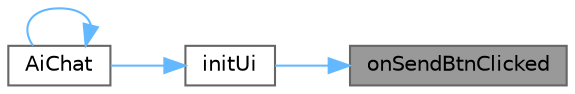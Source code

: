 digraph "onSendBtnClicked"
{
 // LATEX_PDF_SIZE
  bgcolor="transparent";
  edge [fontname=Helvetica,fontsize=10,labelfontname=Helvetica,labelfontsize=10];
  node [fontname=Helvetica,fontsize=10,shape=box,height=0.2,width=0.4];
  rankdir="RL";
  Node1 [id="Node000001",label="onSendBtnClicked",height=0.2,width=0.4,color="gray40", fillcolor="grey60", style="filled", fontcolor="black",tooltip="处理发送按钮点击"];
  Node1 -> Node2 [id="edge1_Node000001_Node000002",dir="back",color="steelblue1",style="solid",tooltip=" "];
  Node2 [id="Node000002",label="initUi",height=0.2,width=0.4,color="grey40", fillcolor="white", style="filled",URL="$class_ai_chat.html#afba6e95967cc3eb25fd518f7bde6ec04",tooltip="初始化界面"];
  Node2 -> Node3 [id="edge2_Node000002_Node000003",dir="back",color="steelblue1",style="solid",tooltip=" "];
  Node3 [id="Node000003",label="AiChat",height=0.2,width=0.4,color="grey40", fillcolor="white", style="filled",URL="$class_ai_chat.html#aa81ad890a1cfb2189b3fa29fea2fb3e4",tooltip="构造函数，初始化 AI 聊天界面"];
  Node3 -> Node3 [id="edge3_Node000003_Node000003",dir="back",color="steelblue1",style="solid",tooltip=" "];
}
